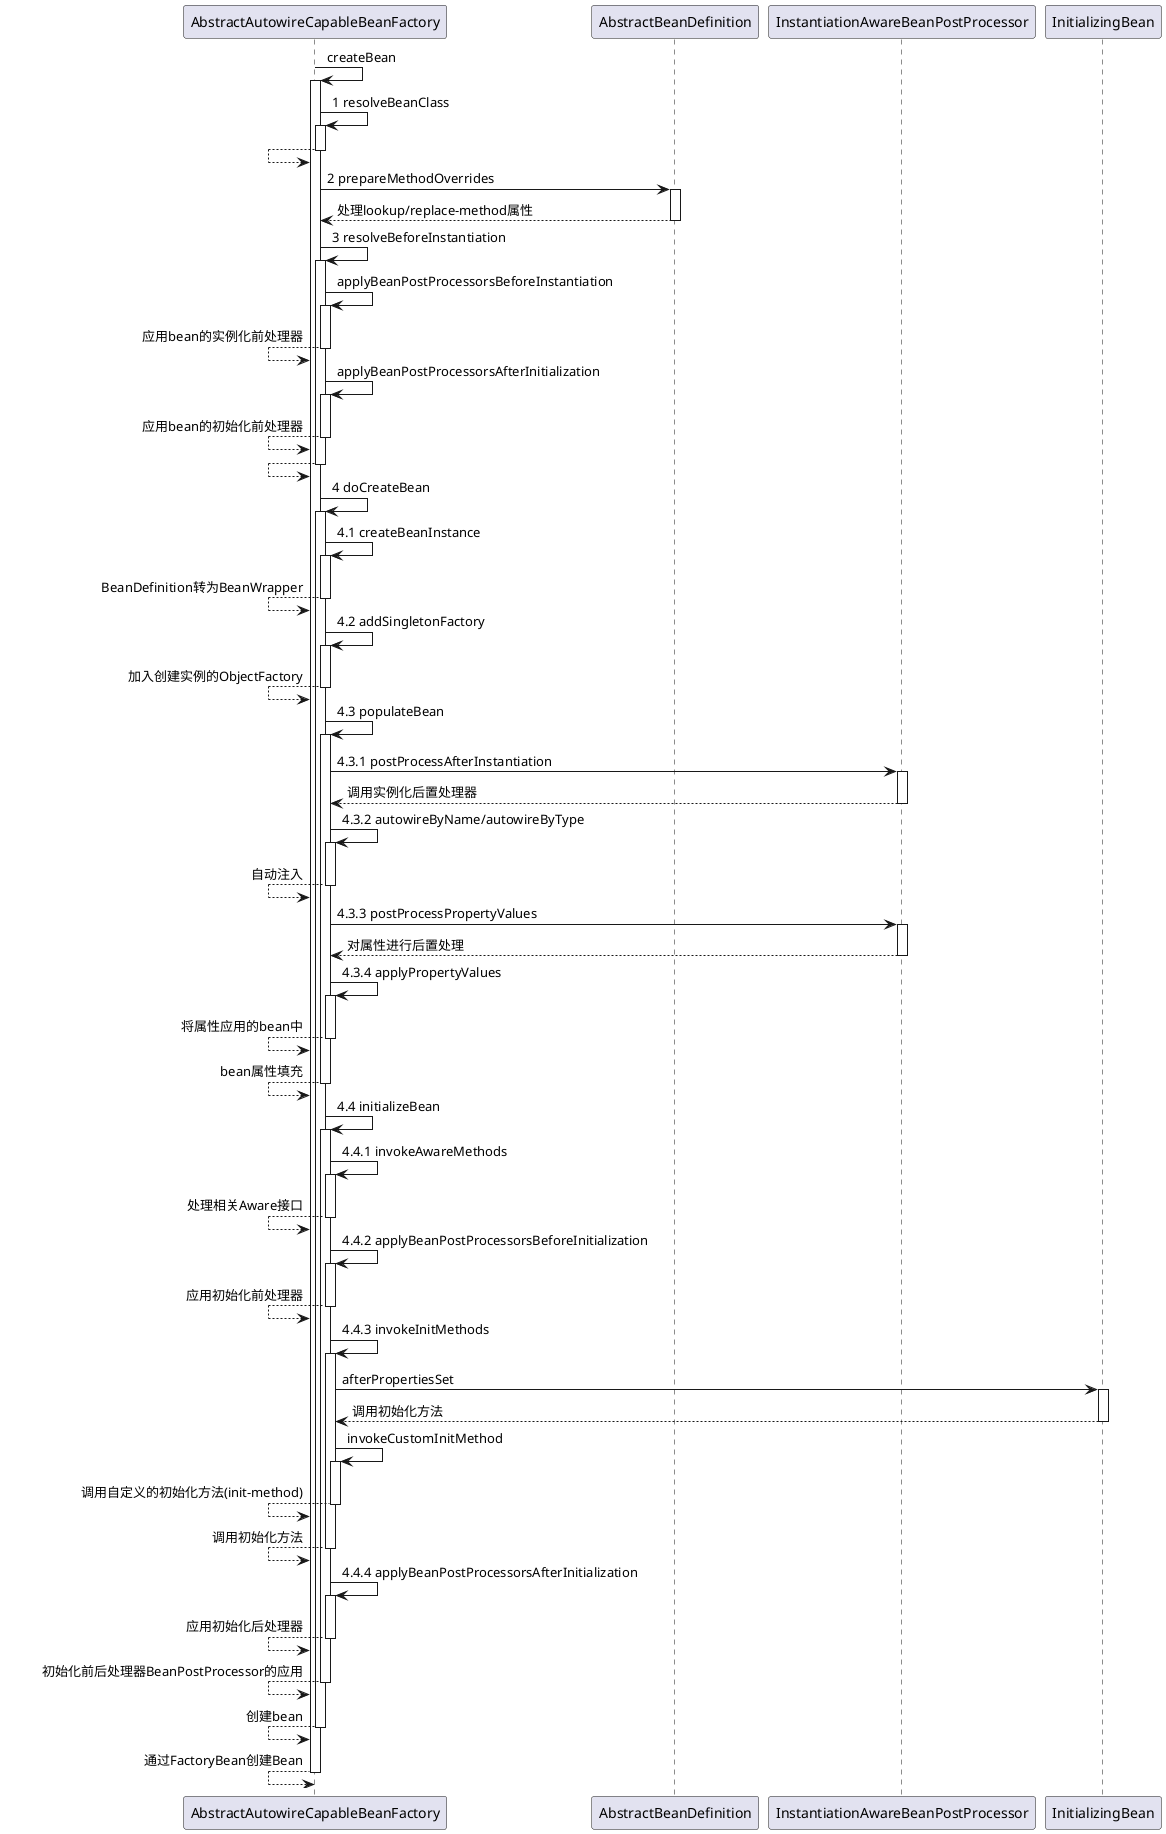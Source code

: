 @startuml

AbstractAutowireCapableBeanFactory->AbstractAutowireCapableBeanFactory: createBean
activate AbstractAutowireCapableBeanFactory
    AbstractAutowireCapableBeanFactory->AbstractAutowireCapableBeanFactory:1 resolveBeanClass
    activate AbstractAutowireCapableBeanFactory
    AbstractAutowireCapableBeanFactory<--AbstractAutowireCapableBeanFactory:
    deactivate AbstractAutowireCapableBeanFactory

    AbstractAutowireCapableBeanFactory->AbstractBeanDefinition:2 prepareMethodOverrides
    activate AbstractBeanDefinition
    AbstractAutowireCapableBeanFactory<--AbstractBeanDefinition:处理lookup/replace-method属性
    deactivate AbstractBeanDefinition

    AbstractAutowireCapableBeanFactory->AbstractAutowireCapableBeanFactory:3 resolveBeforeInstantiation
    activate AbstractAutowireCapableBeanFactory
        AbstractAutowireCapableBeanFactory->AbstractAutowireCapableBeanFactory:applyBeanPostProcessorsBeforeInstantiation
        activate AbstractAutowireCapableBeanFactory
        AbstractAutowireCapableBeanFactory<--AbstractAutowireCapableBeanFactory:应用bean的实例化前处理器
        deactivate AbstractAutowireCapableBeanFactory

        AbstractAutowireCapableBeanFactory->AbstractAutowireCapableBeanFactory:applyBeanPostProcessorsAfterInitialization
        activate AbstractAutowireCapableBeanFactory
        AbstractAutowireCapableBeanFactory<--AbstractAutowireCapableBeanFactory:应用bean的初始化前处理器
        deactivate AbstractAutowireCapableBeanFactory
    AbstractAutowireCapableBeanFactory<--AbstractAutowireCapableBeanFactory:
    deactivate AbstractAutowireCapableBeanFactory

    AbstractAutowireCapableBeanFactory->AbstractAutowireCapableBeanFactory:4 doCreateBean
    activate AbstractAutowireCapableBeanFactory
        AbstractAutowireCapableBeanFactory->AbstractAutowireCapableBeanFactory:4.1 createBeanInstance
        activate AbstractAutowireCapableBeanFactory
        AbstractAutowireCapableBeanFactory<--AbstractAutowireCapableBeanFactory:BeanDefinition转为BeanWrapper
        deactivate AbstractAutowireCapableBeanFactory

        AbstractAutowireCapableBeanFactory->AbstractAutowireCapableBeanFactory:4.2 addSingletonFactory
        activate AbstractAutowireCapableBeanFactory
        AbstractAutowireCapableBeanFactory<--AbstractAutowireCapableBeanFactory:加入创建实例的ObjectFactory
        deactivate AbstractAutowireCapableBeanFactory

        AbstractAutowireCapableBeanFactory->AbstractAutowireCapableBeanFactory:4.3 populateBean
        activate AbstractAutowireCapableBeanFactory
            AbstractAutowireCapableBeanFactory->InstantiationAwareBeanPostProcessor: 4.3.1 postProcessAfterInstantiation
            activate InstantiationAwareBeanPostProcessor
            AbstractAutowireCapableBeanFactory<--InstantiationAwareBeanPostProcessor: 调用实例化后置处理器
            deactivate InstantiationAwareBeanPostProcessor

            AbstractAutowireCapableBeanFactory->AbstractAutowireCapableBeanFactory:4.3.2 autowireByName/autowireByType
            activate AbstractAutowireCapableBeanFactory
            AbstractAutowireCapableBeanFactory<--AbstractAutowireCapableBeanFactory:自动注入
            deactivate AbstractAutowireCapableBeanFactory

            AbstractAutowireCapableBeanFactory->InstantiationAwareBeanPostProcessor:4.3.3 postProcessPropertyValues
            activate InstantiationAwareBeanPostProcessor
            AbstractAutowireCapableBeanFactory<--InstantiationAwareBeanPostProcessor: 对属性进行后置处理
            deactivate InstantiationAwareBeanPostProcessor

            AbstractAutowireCapableBeanFactory->AbstractAutowireCapableBeanFactory:4.3.4 applyPropertyValues
            activate AbstractAutowireCapableBeanFactory
            AbstractAutowireCapableBeanFactory<--AbstractAutowireCapableBeanFactory:将属性应用的bean中
            deactivate AbstractAutowireCapableBeanFactory

        AbstractAutowireCapableBeanFactory<--AbstractAutowireCapableBeanFactory:bean属性填充
        deactivate AbstractAutowireCapableBeanFactory

        AbstractAutowireCapableBeanFactory->AbstractAutowireCapableBeanFactory:4.4 initializeBean
        activate AbstractAutowireCapableBeanFactory
            AbstractAutowireCapableBeanFactory->AbstractAutowireCapableBeanFactory:4.4.1 invokeAwareMethods
            activate AbstractAutowireCapableBeanFactory
            AbstractAutowireCapableBeanFactory<--AbstractAutowireCapableBeanFactory:处理相关Aware接口
            deactivate AbstractAutowireCapableBeanFactory

            AbstractAutowireCapableBeanFactory->AbstractAutowireCapableBeanFactory:4.4.2 applyBeanPostProcessorsBeforeInitialization
            activate AbstractAutowireCapableBeanFactory
            AbstractAutowireCapableBeanFactory<--AbstractAutowireCapableBeanFactory:应用初始化前处理器
            deactivate AbstractAutowireCapableBeanFactory

            AbstractAutowireCapableBeanFactory->AbstractAutowireCapableBeanFactory:4.4.3 invokeInitMethods
            activate AbstractAutowireCapableBeanFactory
                AbstractAutowireCapableBeanFactory->InitializingBean:afterPropertiesSet
                activate InitializingBean
                AbstractAutowireCapableBeanFactory<--InitializingBean:调用初始化方法
                deactivate InitializingBean

                AbstractAutowireCapableBeanFactory->AbstractAutowireCapableBeanFactory:invokeCustomInitMethod
                activate AbstractAutowireCapableBeanFactory
                AbstractAutowireCapableBeanFactory<--AbstractAutowireCapableBeanFactory: 调用自定义的初始化方法(init-method)
                deactivate AbstractAutowireCapableBeanFactory
            AbstractAutowireCapableBeanFactory<--AbstractAutowireCapableBeanFactory:调用初始化方法
            deactivate AbstractAutowireCapableBeanFactory

            AbstractAutowireCapableBeanFactory->AbstractAutowireCapableBeanFactory:4.4.4 applyBeanPostProcessorsAfterInitialization
            activate AbstractAutowireCapableBeanFactory
            AbstractAutowireCapableBeanFactory<--AbstractAutowireCapableBeanFactory:应用初始化后处理器
            deactivate AbstractAutowireCapableBeanFactory

        AbstractAutowireCapableBeanFactory<--AbstractAutowireCapableBeanFactory:初始化前后处理器BeanPostProcessor的应用
        deactivate AbstractAutowireCapableBeanFactory

    AbstractAutowireCapableBeanFactory<--AbstractAutowireCapableBeanFactory:创建bean
    deactivate AbstractAutowireCapableBeanFactory

AbstractAutowireCapableBeanFactory<--AbstractAutowireCapableBeanFactory: 通过FactoryBean创建Bean
deactivate AbstractAutowireCapableBeanFactory


@enduml